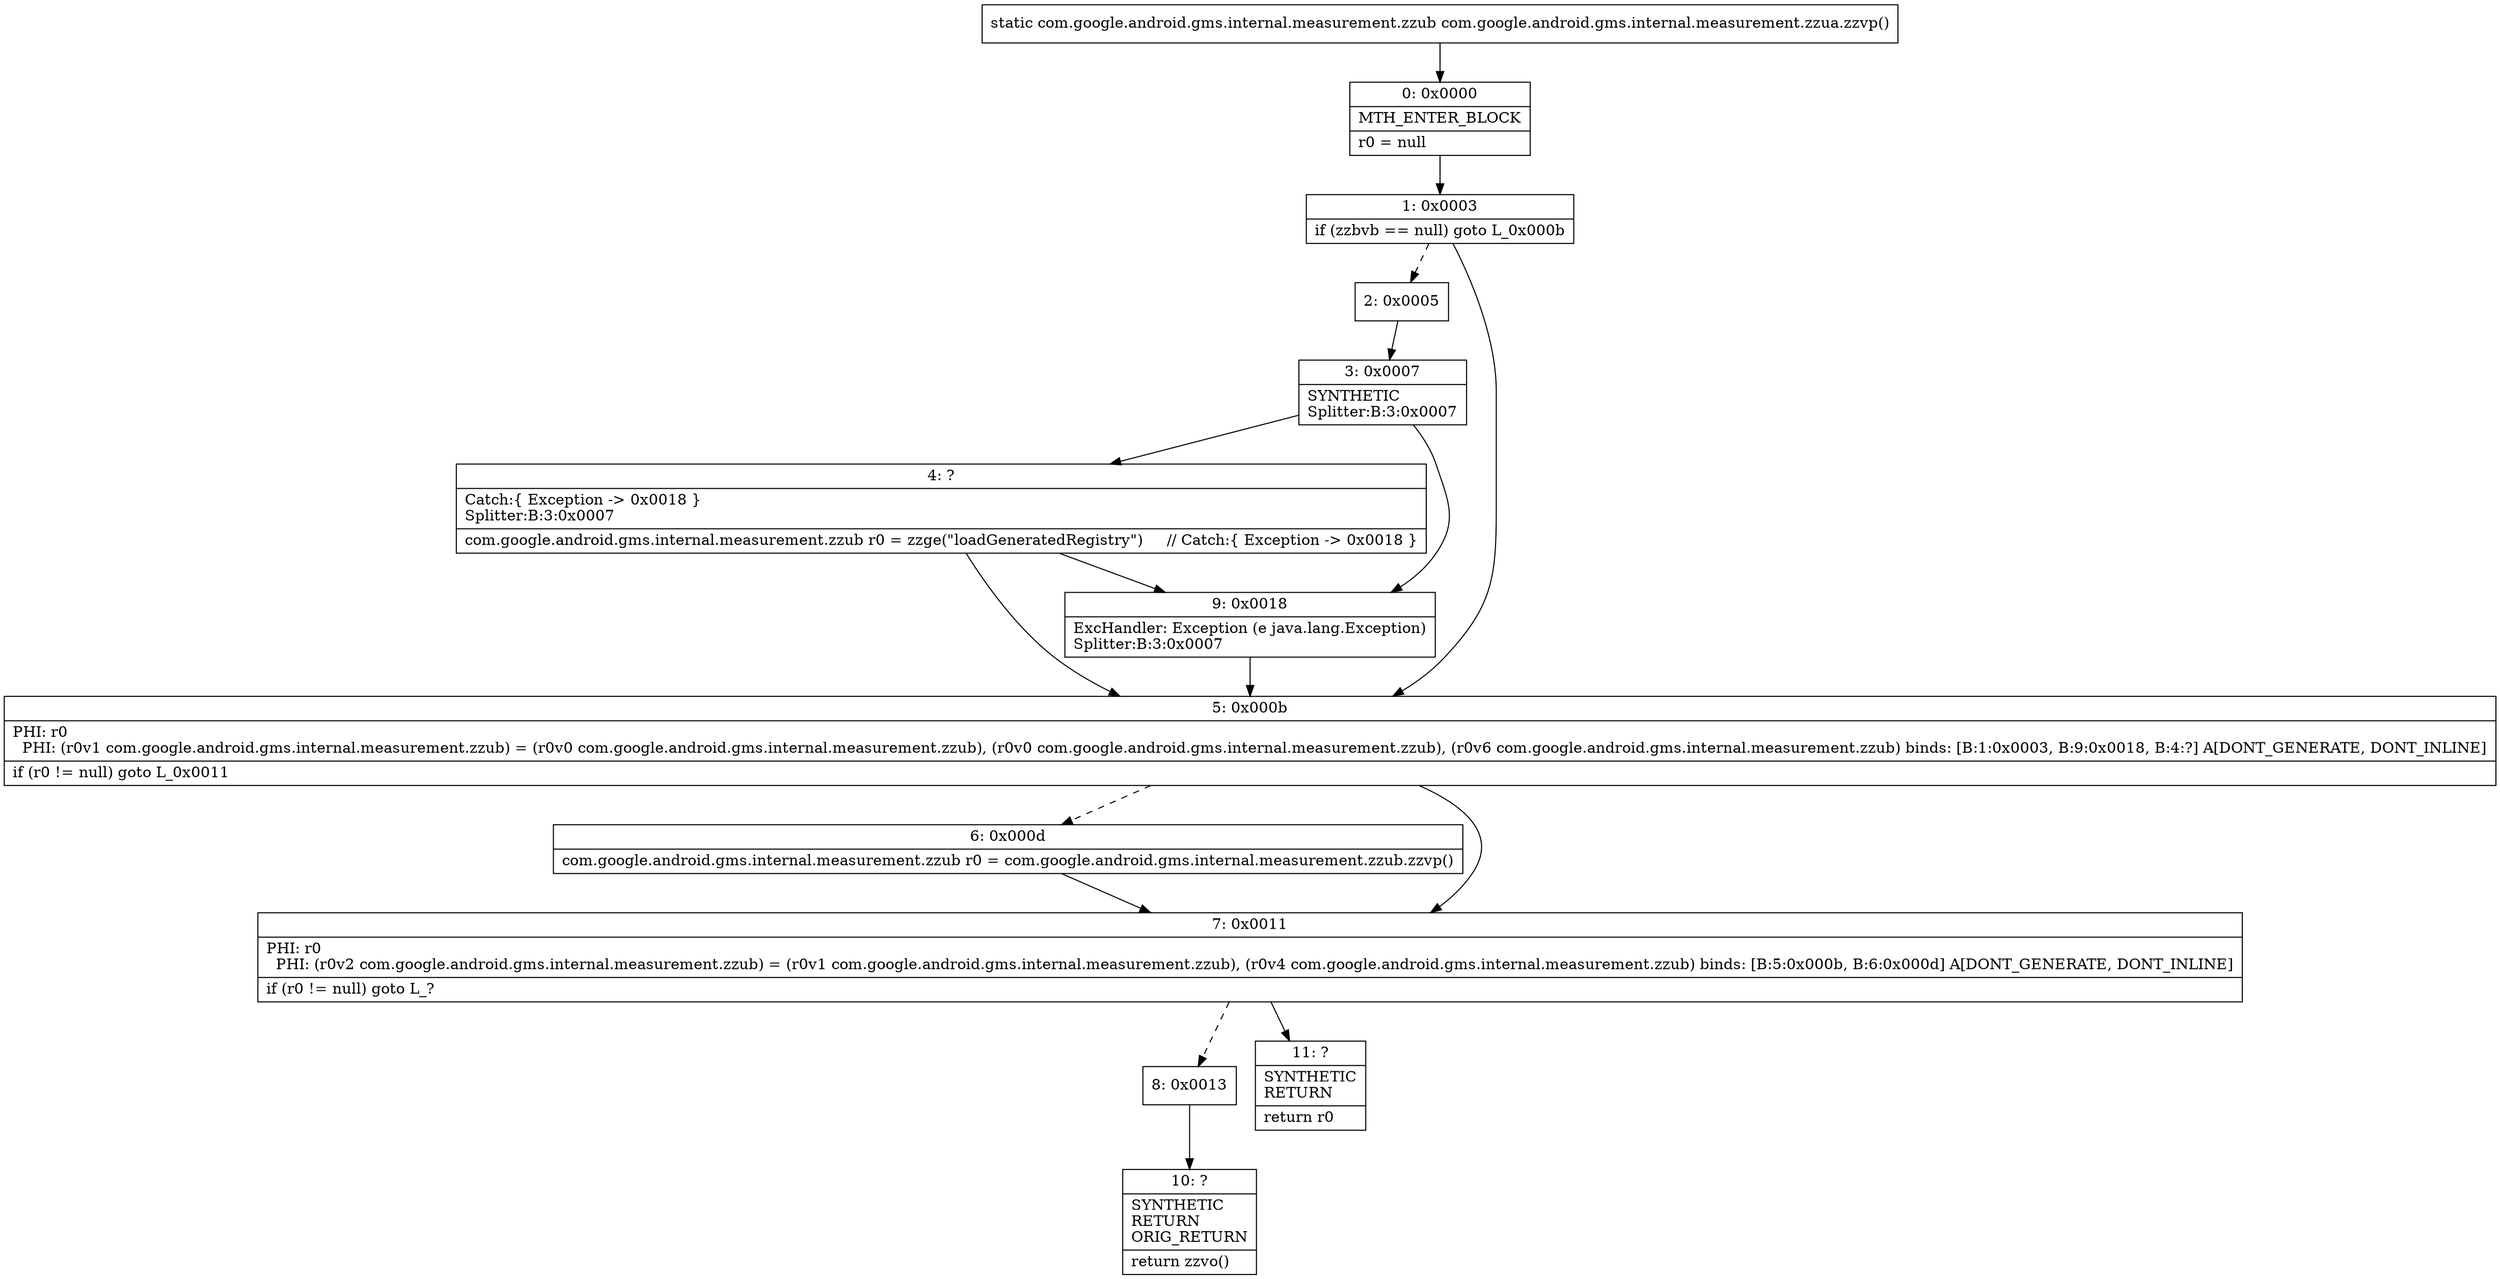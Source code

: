 digraph "CFG forcom.google.android.gms.internal.measurement.zzua.zzvp()Lcom\/google\/android\/gms\/internal\/measurement\/zzub;" {
Node_0 [shape=record,label="{0\:\ 0x0000|MTH_ENTER_BLOCK\l|r0 = null\l}"];
Node_1 [shape=record,label="{1\:\ 0x0003|if (zzbvb == null) goto L_0x000b\l}"];
Node_2 [shape=record,label="{2\:\ 0x0005}"];
Node_3 [shape=record,label="{3\:\ 0x0007|SYNTHETIC\lSplitter:B:3:0x0007\l}"];
Node_4 [shape=record,label="{4\:\ ?|Catch:\{ Exception \-\> 0x0018 \}\lSplitter:B:3:0x0007\l|com.google.android.gms.internal.measurement.zzub r0 = zzge(\"loadGeneratedRegistry\")     \/\/ Catch:\{ Exception \-\> 0x0018 \}\l}"];
Node_5 [shape=record,label="{5\:\ 0x000b|PHI: r0 \l  PHI: (r0v1 com.google.android.gms.internal.measurement.zzub) = (r0v0 com.google.android.gms.internal.measurement.zzub), (r0v0 com.google.android.gms.internal.measurement.zzub), (r0v6 com.google.android.gms.internal.measurement.zzub) binds: [B:1:0x0003, B:9:0x0018, B:4:?] A[DONT_GENERATE, DONT_INLINE]\l|if (r0 != null) goto L_0x0011\l}"];
Node_6 [shape=record,label="{6\:\ 0x000d|com.google.android.gms.internal.measurement.zzub r0 = com.google.android.gms.internal.measurement.zzub.zzvp()\l}"];
Node_7 [shape=record,label="{7\:\ 0x0011|PHI: r0 \l  PHI: (r0v2 com.google.android.gms.internal.measurement.zzub) = (r0v1 com.google.android.gms.internal.measurement.zzub), (r0v4 com.google.android.gms.internal.measurement.zzub) binds: [B:5:0x000b, B:6:0x000d] A[DONT_GENERATE, DONT_INLINE]\l|if (r0 != null) goto L_?\l}"];
Node_8 [shape=record,label="{8\:\ 0x0013}"];
Node_9 [shape=record,label="{9\:\ 0x0018|ExcHandler: Exception (e java.lang.Exception)\lSplitter:B:3:0x0007\l}"];
Node_10 [shape=record,label="{10\:\ ?|SYNTHETIC\lRETURN\lORIG_RETURN\l|return zzvo()\l}"];
Node_11 [shape=record,label="{11\:\ ?|SYNTHETIC\lRETURN\l|return r0\l}"];
MethodNode[shape=record,label="{static com.google.android.gms.internal.measurement.zzub com.google.android.gms.internal.measurement.zzua.zzvp() }"];
MethodNode -> Node_0;
Node_0 -> Node_1;
Node_1 -> Node_2[style=dashed];
Node_1 -> Node_5;
Node_2 -> Node_3;
Node_3 -> Node_4;
Node_3 -> Node_9;
Node_4 -> Node_9;
Node_4 -> Node_5;
Node_5 -> Node_6[style=dashed];
Node_5 -> Node_7;
Node_6 -> Node_7;
Node_7 -> Node_8[style=dashed];
Node_7 -> Node_11;
Node_8 -> Node_10;
Node_9 -> Node_5;
}

